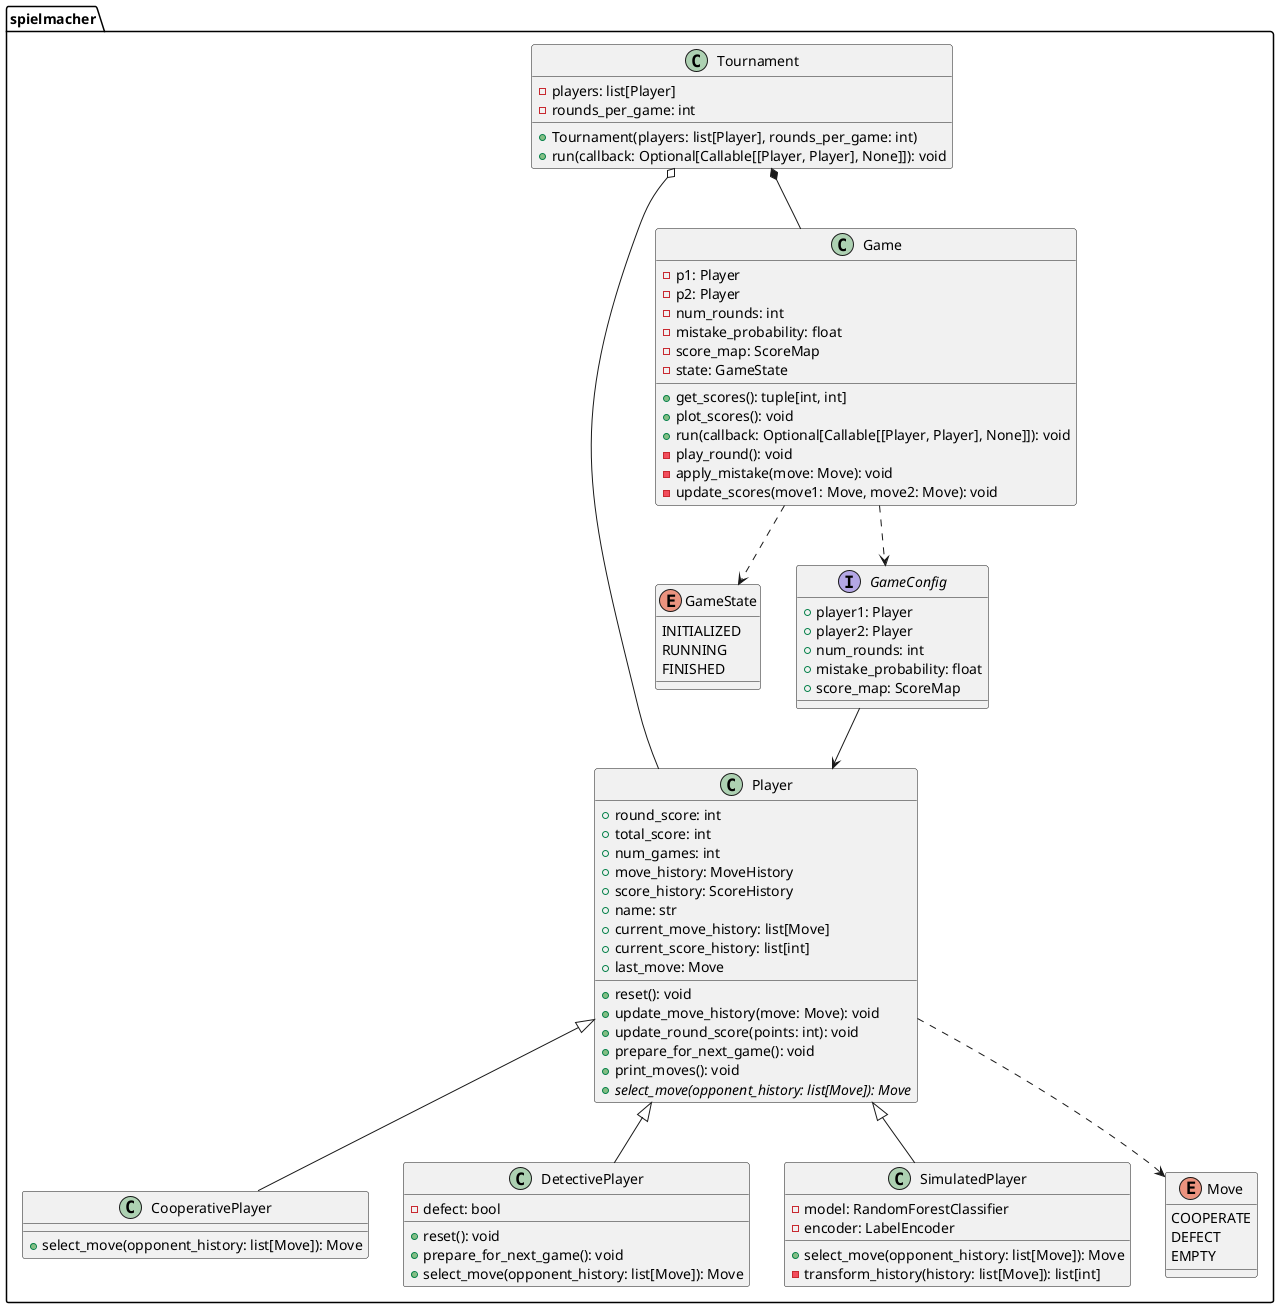 @startuml class_diagram

package spielmacher {
    class Player {
        + round_score: int
        + total_score: int
        + num_games: int
        + move_history: MoveHistory
        + score_history: ScoreHistory
        + name: str
        + current_move_history: list[Move]
        + current_score_history: list[int]
        + last_move: Move

        + reset(): void
        + update_move_history(move: Move): void
        + update_round_score(points: int): void
        + prepare_for_next_game(): void
        + print_moves(): void
        + {abstract} select_move(opponent_history: list[Move]): Move
    }

    class CooperativePlayer {
        + select_move(opponent_history: list[Move]): Move
    }

    ' class EgoisticPlayer {
    '     + select_move(opponent_history: list[Move]): Move
    ' }

    ' class RandomPlayer {
    '     + select_move(opponent_history: list[Move]): Move
    ' }

    ' class GrudgerPlayer {
    '     + select_move(opponent_history: list[Move]): Move
    ' }

    class DetectivePlayer {
        - defect: bool

        + reset(): void
        + prepare_for_next_game(): void
        + select_move(opponent_history: list[Move]): Move
    }

    ' class TitForTatPlayer {
    '     + select_move(opponent_history: list[Move]): Move
    ' }

    ' class ForgivingTitForTatPlayer {
    '     - FORGIVE_PROBABILITY: int
    '     + select_move(opponent_history: list[Move]): Move
    ' }

    ' class SimpletonPlayer {
    '     - last_move: Move

    '     + reset(): void
    '     + prepare_for_next_game(): void
    '     + select_move(opponent_history: list[Move]): Move
    ' }

    ' class EveryNthDefectorPlayer {
    '     - n: int

    '     + select_move(opponent_history: list[Move]): Move
    ' }

    ' class HumanPlayer {
    '     + select_move(opponent_history: list[Move]): Move
    ' }

    class SimulatedPlayer {
        - model: RandomForestClassifier
        - encoder: LabelEncoder

        + select_move(opponent_history: list[Move]): Move
        - transform_history(history: list[Move]): list[int]
    }

    Player <|-- CooperativePlayer
    ' Player <|-- EgoisticPlayer
    ' Player <|-- RandomPlayer
    ' Player <|-- GrudgerPlayer
    Player <|-- DetectivePlayer
    ' Player <|-- TitForTatPlayer
    ' Player <|-- ForgivingTitForTatPlayer
    ' Player <|-- SimpletonPlayer
    ' Player <|-- EveryNthDefectorPlayer
    ' Player <|-- HumanPlayer
    Player <|-- SimulatedPlayer

    Player ..> Move

    enum Move {
        COOPERATE
        DEFECT
        EMPTY
    }

    enum GameState {
        INITIALIZED
        RUNNING
        FINISHED
    }

    interface GameConfig {
        + player1: Player
        + player2: Player
        + num_rounds: int
        + mistake_probability: float
        + score_map: ScoreMap
    }

    class Game {
        - p1: Player
        - p2: Player
        - num_rounds: int
        - mistake_probability: float
        - score_map: ScoreMap
        - state: GameState

        + get_scores(): tuple[int, int]
        + plot_scores(): void
        + run(callback: Optional[Callable[[Player, Player], None]]): void
        - play_round(): void
        - apply_mistake(move: Move): void
        - update_scores(move1: Move, move2: Move): void
    }

    class Tournament {
        - players: list[Player]
        - rounds_per_game: int

        + Tournament(players: list[Player], rounds_per_game: int)
        + run(callback: Optional[Callable[[Player, Player], None]]): void
    }

    GameConfig --> Player
    Game ..> GameConfig
    Game ..> GameState
    Tournament o-- Player
    Tournament *-- Game
}

@enduml